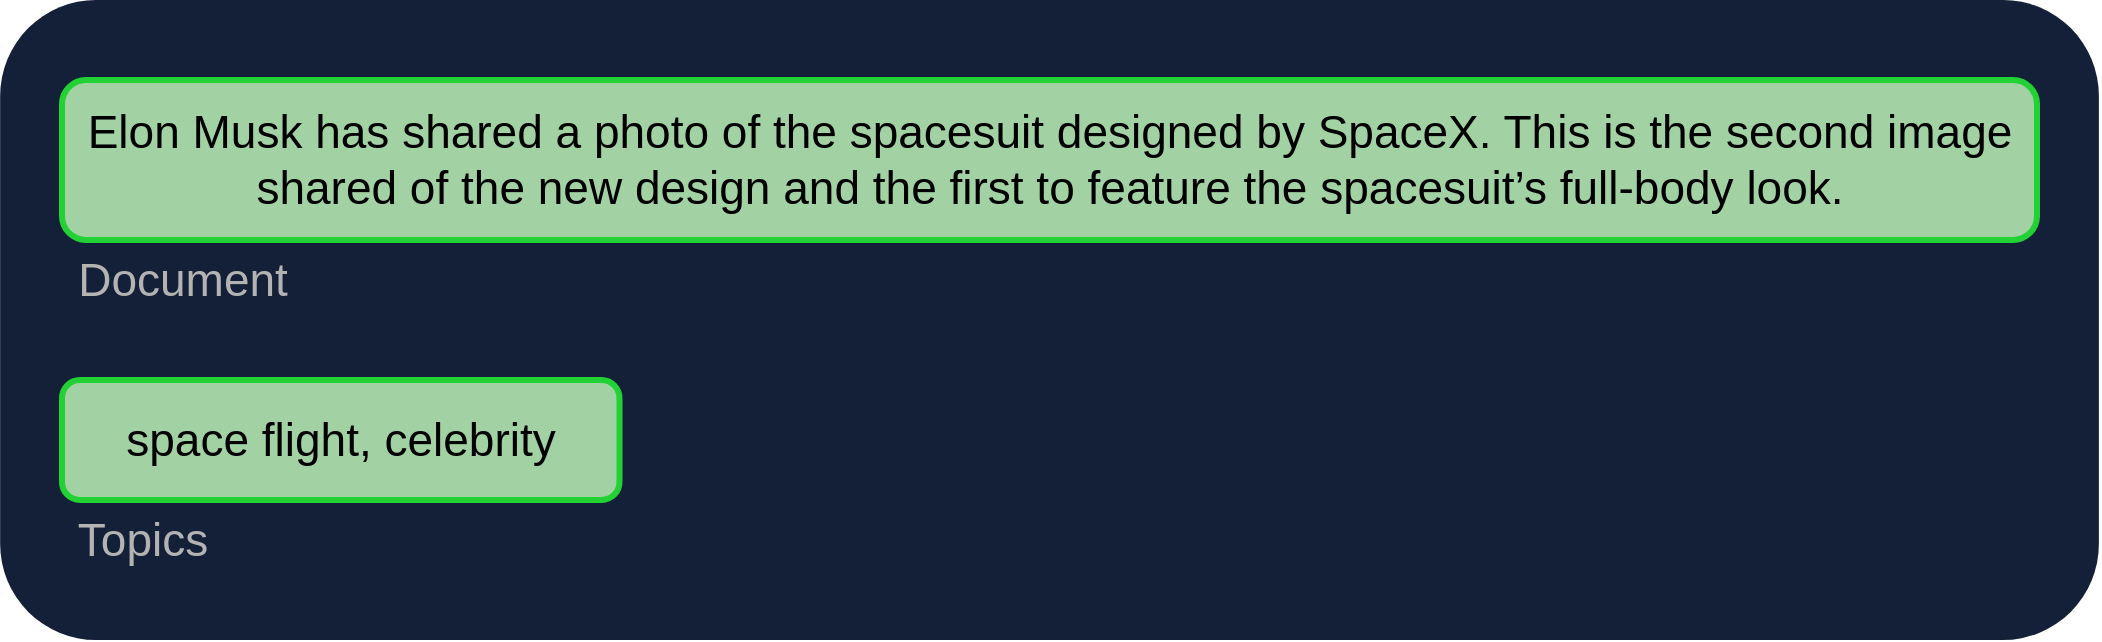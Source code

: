 <mxfile version="27.1.6">
  <diagram name="Page-1" id="POaLV1qd_8ivgcaJ0k6t">
    <mxGraphModel dx="1356" dy="721" grid="1" gridSize="10" guides="1" tooltips="1" connect="1" arrows="1" fold="1" page="1" pageScale="1" pageWidth="850" pageHeight="1100" math="0" shadow="0">
      <root>
        <mxCell id="0" />
        <mxCell id="1" parent="0" />
        <mxCell id="lDjh93la92TDXTI0dgt4-59" value="" style="rounded=1;whiteSpace=wrap;html=1;strokeColor=none;strokeWidth=3;align=center;verticalAlign=middle;fontFamily=Helvetica;fontSize=12;fontColor=default;fillColor=#142037;" vertex="1" parent="1">
          <mxGeometry x="259.07" y="280" width="1049.37" height="320" as="geometry" />
        </mxCell>
        <mxCell id="lDjh93la92TDXTI0dgt4-60" value="" style="rounded=1;whiteSpace=wrap;html=1;strokeColor=#22D234;fillColor=#A2D2A4;strokeWidth=3;" vertex="1" parent="1">
          <mxGeometry x="290" y="320" width="987.5" height="80" as="geometry" />
        </mxCell>
        <mxCell id="lDjh93la92TDXTI0dgt4-61" style="edgeStyle=orthogonalEdgeStyle;rounded=0;orthogonalLoop=1;jettySize=auto;html=1;exitX=0.5;exitY=1;exitDx=0;exitDy=0;" edge="1" parent="1">
          <mxGeometry relative="1" as="geometry">
            <mxPoint x="360" y="320" as="sourcePoint" />
            <mxPoint x="360" y="320" as="targetPoint" />
          </mxGeometry>
        </mxCell>
        <mxCell id="lDjh93la92TDXTI0dgt4-65" value="&lt;span style=&quot;color: rgb(179, 179, 179);&quot;&gt;&lt;font style=&quot;font-size: 23px;&quot;&gt;Document&lt;/font&gt;&lt;/span&gt;" style="text;html=1;align=center;verticalAlign=middle;resizable=0;points=[];autosize=1;strokeColor=none;fillColor=none;fontFamily=Helvetica;fontSize=12;fontColor=default;" vertex="1" parent="1">
          <mxGeometry x="285" y="400" width="130" height="40" as="geometry" />
        </mxCell>
        <mxCell id="lDjh93la92TDXTI0dgt4-88" value="&lt;font style=&quot;font-size: 23px;&quot;&gt;Elon Musk has shared a photo of the spacesuit designed by SpaceX. This is the second image shared of the new design and the first to feature the spacesuit’s full-body look.&lt;/font&gt;" style="text;html=1;align=center;verticalAlign=middle;whiteSpace=wrap;rounded=0;" vertex="1" parent="1">
          <mxGeometry x="278.75" y="325" width="1010" height="70" as="geometry" />
        </mxCell>
        <mxCell id="lDjh93la92TDXTI0dgt4-89" value="&lt;font style=&quot;font-size: 23px;&quot;&gt;space flight, celebrity&lt;/font&gt;" style="rounded=1;whiteSpace=wrap;html=1;strokeColor=#22D234;fillColor=#A2D2A4;strokeWidth=3;" vertex="1" parent="1">
          <mxGeometry x="290" y="470" width="278.75" height="60" as="geometry" />
        </mxCell>
        <mxCell id="lDjh93la92TDXTI0dgt4-90" value="&lt;span style=&quot;color: rgb(179, 179, 179);&quot;&gt;&lt;font style=&quot;font-size: 23px;&quot;&gt;Topics&lt;/font&gt;&lt;/span&gt;" style="text;html=1;align=center;verticalAlign=middle;resizable=0;points=[];autosize=1;strokeColor=none;fillColor=none;fontFamily=Helvetica;fontSize=12;fontColor=default;" vertex="1" parent="1">
          <mxGeometry x="285" y="530" width="90" height="40" as="geometry" />
        </mxCell>
      </root>
    </mxGraphModel>
  </diagram>
</mxfile>
